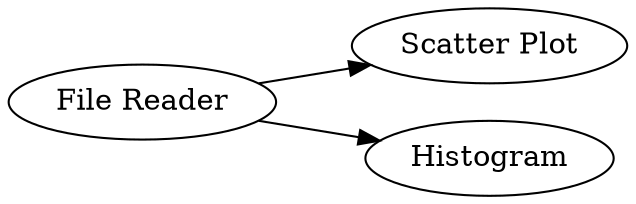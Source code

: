 digraph {
	1 [label="File Reader"]
	2 [label="Scatter Plot"]
	3 [label=Histogram]
	1 -> 2
	1 -> 3
	rankdir=LR
}
